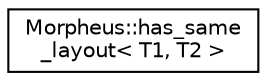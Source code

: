 digraph "Graphical Class Hierarchy"
{
 // LATEX_PDF_SIZE
  edge [fontname="Helvetica",fontsize="10",labelfontname="Helvetica",labelfontsize="10"];
  node [fontname="Helvetica",fontsize="10",shape=record];
  rankdir="LR";
  Node0 [label="Morpheus::has_same\l_layout\< T1, T2 \>",height=0.2,width=0.4,color="black", fillcolor="white", style="filled",URL="$classMorpheus_1_1has__same__layout.html",tooltip="Checks if the two types have the same valid supported layout."];
}
